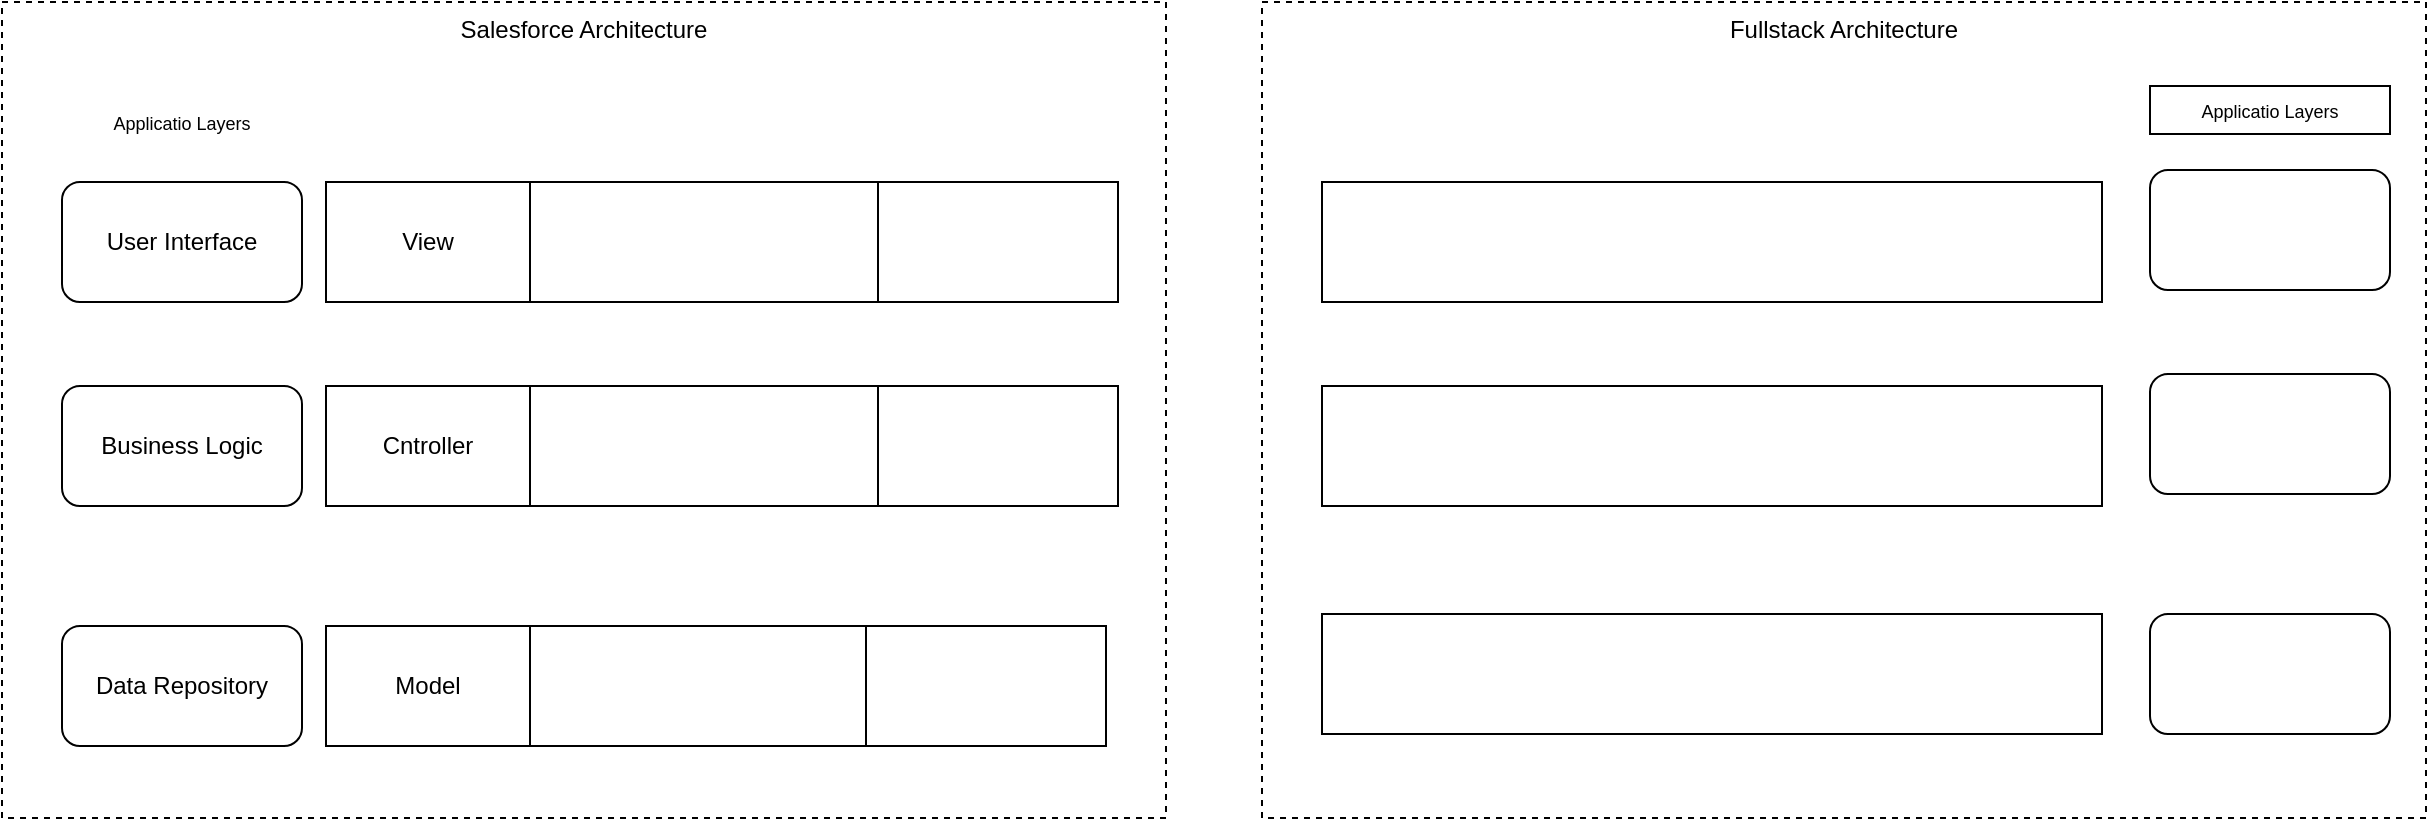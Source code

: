 <mxfile version="21.2.9" type="github">
  <diagram id="4_XCW6oBCm1cpU5HytLm" name="Page-1">
    <mxGraphModel dx="1173" dy="688" grid="1" gridSize="6" guides="1" tooltips="1" connect="1" arrows="1" fold="1" page="1" pageScale="1" pageWidth="1600" pageHeight="900" math="0" shadow="0">
      <root>
        <mxCell id="0" />
        <mxCell id="1" parent="0" />
        <mxCell id="uX3nckn37POY2VgG7rPa-2" value="Salesforce Architecture" style="rounded=0;whiteSpace=wrap;html=1;dashed=1;verticalAlign=top;" vertex="1" parent="1">
          <mxGeometry x="30" y="228" width="582" height="408" as="geometry" />
        </mxCell>
        <mxCell id="uX3nckn37POY2VgG7rPa-3" value="User Interface" style="rounded=1;whiteSpace=wrap;html=1;" vertex="1" parent="1">
          <mxGeometry x="60" y="318" width="120" height="60" as="geometry" />
        </mxCell>
        <mxCell id="uX3nckn37POY2VgG7rPa-4" value="Business Logic" style="rounded=1;whiteSpace=wrap;html=1;" vertex="1" parent="1">
          <mxGeometry x="60" y="420" width="120" height="60" as="geometry" />
        </mxCell>
        <mxCell id="uX3nckn37POY2VgG7rPa-5" value="Data Repository" style="rounded=1;whiteSpace=wrap;html=1;" vertex="1" parent="1">
          <mxGeometry x="60" y="540" width="120" height="60" as="geometry" />
        </mxCell>
        <mxCell id="uX3nckn37POY2VgG7rPa-6" value="&lt;font style=&quot;font-size: 9px;&quot;&gt;Applicatio Layers&lt;/font&gt;" style="rounded=0;whiteSpace=wrap;html=1;strokeColor=none;" vertex="1" parent="1">
          <mxGeometry x="60" y="276" width="120" height="24" as="geometry" />
        </mxCell>
        <mxCell id="uX3nckn37POY2VgG7rPa-7" value="" style="rounded=0;whiteSpace=wrap;html=1;" vertex="1" parent="1">
          <mxGeometry x="198" y="318" width="390" height="60" as="geometry" />
        </mxCell>
        <mxCell id="uX3nckn37POY2VgG7rPa-18" value="Fullstack Architecture" style="rounded=0;whiteSpace=wrap;html=1;dashed=1;verticalAlign=top;" vertex="1" parent="1">
          <mxGeometry x="660" y="228" width="582" height="408" as="geometry" />
        </mxCell>
        <mxCell id="uX3nckn37POY2VgG7rPa-19" value="" style="rounded=1;whiteSpace=wrap;html=1;" vertex="1" parent="1">
          <mxGeometry x="1104" y="312" width="120" height="60" as="geometry" />
        </mxCell>
        <mxCell id="uX3nckn37POY2VgG7rPa-20" value="" style="rounded=1;whiteSpace=wrap;html=1;" vertex="1" parent="1">
          <mxGeometry x="1104" y="414" width="120" height="60" as="geometry" />
        </mxCell>
        <mxCell id="uX3nckn37POY2VgG7rPa-21" value="" style="rounded=1;whiteSpace=wrap;html=1;" vertex="1" parent="1">
          <mxGeometry x="1104" y="534" width="120" height="60" as="geometry" />
        </mxCell>
        <mxCell id="uX3nckn37POY2VgG7rPa-22" value="&lt;font style=&quot;font-size: 9px;&quot;&gt;Applicatio Layers&lt;/font&gt;" style="rounded=0;whiteSpace=wrap;html=1;" vertex="1" parent="1">
          <mxGeometry x="1104" y="270" width="120" height="24" as="geometry" />
        </mxCell>
        <mxCell id="uX3nckn37POY2VgG7rPa-23" value="" style="rounded=0;whiteSpace=wrap;html=1;" vertex="1" parent="1">
          <mxGeometry x="690" y="318" width="390" height="60" as="geometry" />
        </mxCell>
        <mxCell id="uX3nckn37POY2VgG7rPa-24" value="" style="rounded=0;whiteSpace=wrap;html=1;" vertex="1" parent="1">
          <mxGeometry x="690" y="420" width="390" height="60" as="geometry" />
        </mxCell>
        <mxCell id="uX3nckn37POY2VgG7rPa-25" value="" style="rounded=0;whiteSpace=wrap;html=1;" vertex="1" parent="1">
          <mxGeometry x="690" y="534" width="390" height="60" as="geometry" />
        </mxCell>
        <mxCell id="uX3nckn37POY2VgG7rPa-26" value="View" style="rounded=0;whiteSpace=wrap;html=1;shadow=0;strokeColor=default;" vertex="1" parent="1">
          <mxGeometry x="192" y="318" width="102" height="60" as="geometry" />
        </mxCell>
        <mxCell id="uX3nckn37POY2VgG7rPa-27" value="" style="rounded=0;whiteSpace=wrap;html=1;shadow=0;strokeColor=default;" vertex="1" parent="1">
          <mxGeometry x="294" y="318" width="174" height="60" as="geometry" />
        </mxCell>
        <mxCell id="uX3nckn37POY2VgG7rPa-28" value="" style="rounded=0;whiteSpace=wrap;html=1;shadow=0;strokeColor=default;" vertex="1" parent="1">
          <mxGeometry x="468" y="318" width="120" height="60" as="geometry" />
        </mxCell>
        <mxCell id="uX3nckn37POY2VgG7rPa-36" value="" style="rounded=0;whiteSpace=wrap;html=1;" vertex="1" parent="1">
          <mxGeometry x="192" y="420" width="390" height="60" as="geometry" />
        </mxCell>
        <mxCell id="uX3nckn37POY2VgG7rPa-37" value="Cntroller" style="rounded=0;whiteSpace=wrap;html=1;shadow=0;strokeColor=default;" vertex="1" parent="1">
          <mxGeometry x="192" y="420" width="102" height="60" as="geometry" />
        </mxCell>
        <mxCell id="uX3nckn37POY2VgG7rPa-38" value="" style="rounded=0;whiteSpace=wrap;html=1;shadow=0;strokeColor=default;" vertex="1" parent="1">
          <mxGeometry x="294" y="420" width="174" height="60" as="geometry" />
        </mxCell>
        <mxCell id="uX3nckn37POY2VgG7rPa-39" value="" style="rounded=0;whiteSpace=wrap;html=1;shadow=0;strokeColor=default;" vertex="1" parent="1">
          <mxGeometry x="468" y="420" width="120" height="60" as="geometry" />
        </mxCell>
        <mxCell id="uX3nckn37POY2VgG7rPa-40" value="" style="rounded=0;whiteSpace=wrap;html=1;" vertex="1" parent="1">
          <mxGeometry x="192" y="540" width="390" height="60" as="geometry" />
        </mxCell>
        <mxCell id="uX3nckn37POY2VgG7rPa-41" value="Model" style="rounded=0;whiteSpace=wrap;html=1;shadow=0;strokeColor=default;" vertex="1" parent="1">
          <mxGeometry x="192" y="540" width="102" height="60" as="geometry" />
        </mxCell>
        <mxCell id="uX3nckn37POY2VgG7rPa-42" value="" style="rounded=0;whiteSpace=wrap;html=1;shadow=0;strokeColor=default;" vertex="1" parent="1">
          <mxGeometry x="294" y="540" width="174" height="60" as="geometry" />
        </mxCell>
        <mxCell id="uX3nckn37POY2VgG7rPa-43" value="" style="rounded=0;whiteSpace=wrap;html=1;shadow=0;strokeColor=default;" vertex="1" parent="1">
          <mxGeometry x="462" y="540" width="120" height="60" as="geometry" />
        </mxCell>
      </root>
    </mxGraphModel>
  </diagram>
</mxfile>
